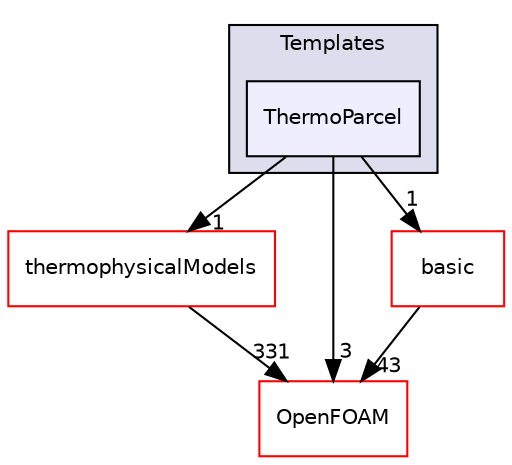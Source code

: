 digraph "src/lagrangian/intermediate/parcels/Templates/ThermoParcel" {
  bgcolor=transparent;
  compound=true
  node [ fontsize="10", fontname="Helvetica"];
  edge [ labelfontsize="10", labelfontname="Helvetica"];
  subgraph clusterdir_0e9805b96b2bf461314a136059d44950 {
    graph [ bgcolor="#ddddee", pencolor="black", label="Templates" fontname="Helvetica", fontsize="10", URL="dir_0e9805b96b2bf461314a136059d44950.html"]
  dir_43bde6f6c24871b0bc7bfe5713f93f60 [shape=box, label="ThermoParcel", style="filled", fillcolor="#eeeeff", pencolor="black", URL="dir_43bde6f6c24871b0bc7bfe5713f93f60.html"];
  }
  dir_2778d089ec5c4f66810b11f753867003 [shape=box label="thermophysicalModels" color="red" URL="dir_2778d089ec5c4f66810b11f753867003.html"];
  dir_c5473ff19b20e6ec4dfe5c310b3778a8 [shape=box label="OpenFOAM" color="red" URL="dir_c5473ff19b20e6ec4dfe5c310b3778a8.html"];
  dir_584e0ab0901b4327f36f4285cac7f2f8 [shape=box label="basic" color="red" URL="dir_584e0ab0901b4327f36f4285cac7f2f8.html"];
  dir_2778d089ec5c4f66810b11f753867003->dir_c5473ff19b20e6ec4dfe5c310b3778a8 [headlabel="331", labeldistance=1.5 headhref="dir_001234_001892.html"];
  dir_43bde6f6c24871b0bc7bfe5713f93f60->dir_2778d089ec5c4f66810b11f753867003 [headlabel="1", labeldistance=1.5 headhref="dir_001481_001234.html"];
  dir_43bde6f6c24871b0bc7bfe5713f93f60->dir_c5473ff19b20e6ec4dfe5c310b3778a8 [headlabel="3", labeldistance=1.5 headhref="dir_001481_001892.html"];
  dir_43bde6f6c24871b0bc7bfe5713f93f60->dir_584e0ab0901b4327f36f4285cac7f2f8 [headlabel="1", labeldistance=1.5 headhref="dir_001481_001361.html"];
  dir_584e0ab0901b4327f36f4285cac7f2f8->dir_c5473ff19b20e6ec4dfe5c310b3778a8 [headlabel="43", labeldistance=1.5 headhref="dir_001361_001892.html"];
}
